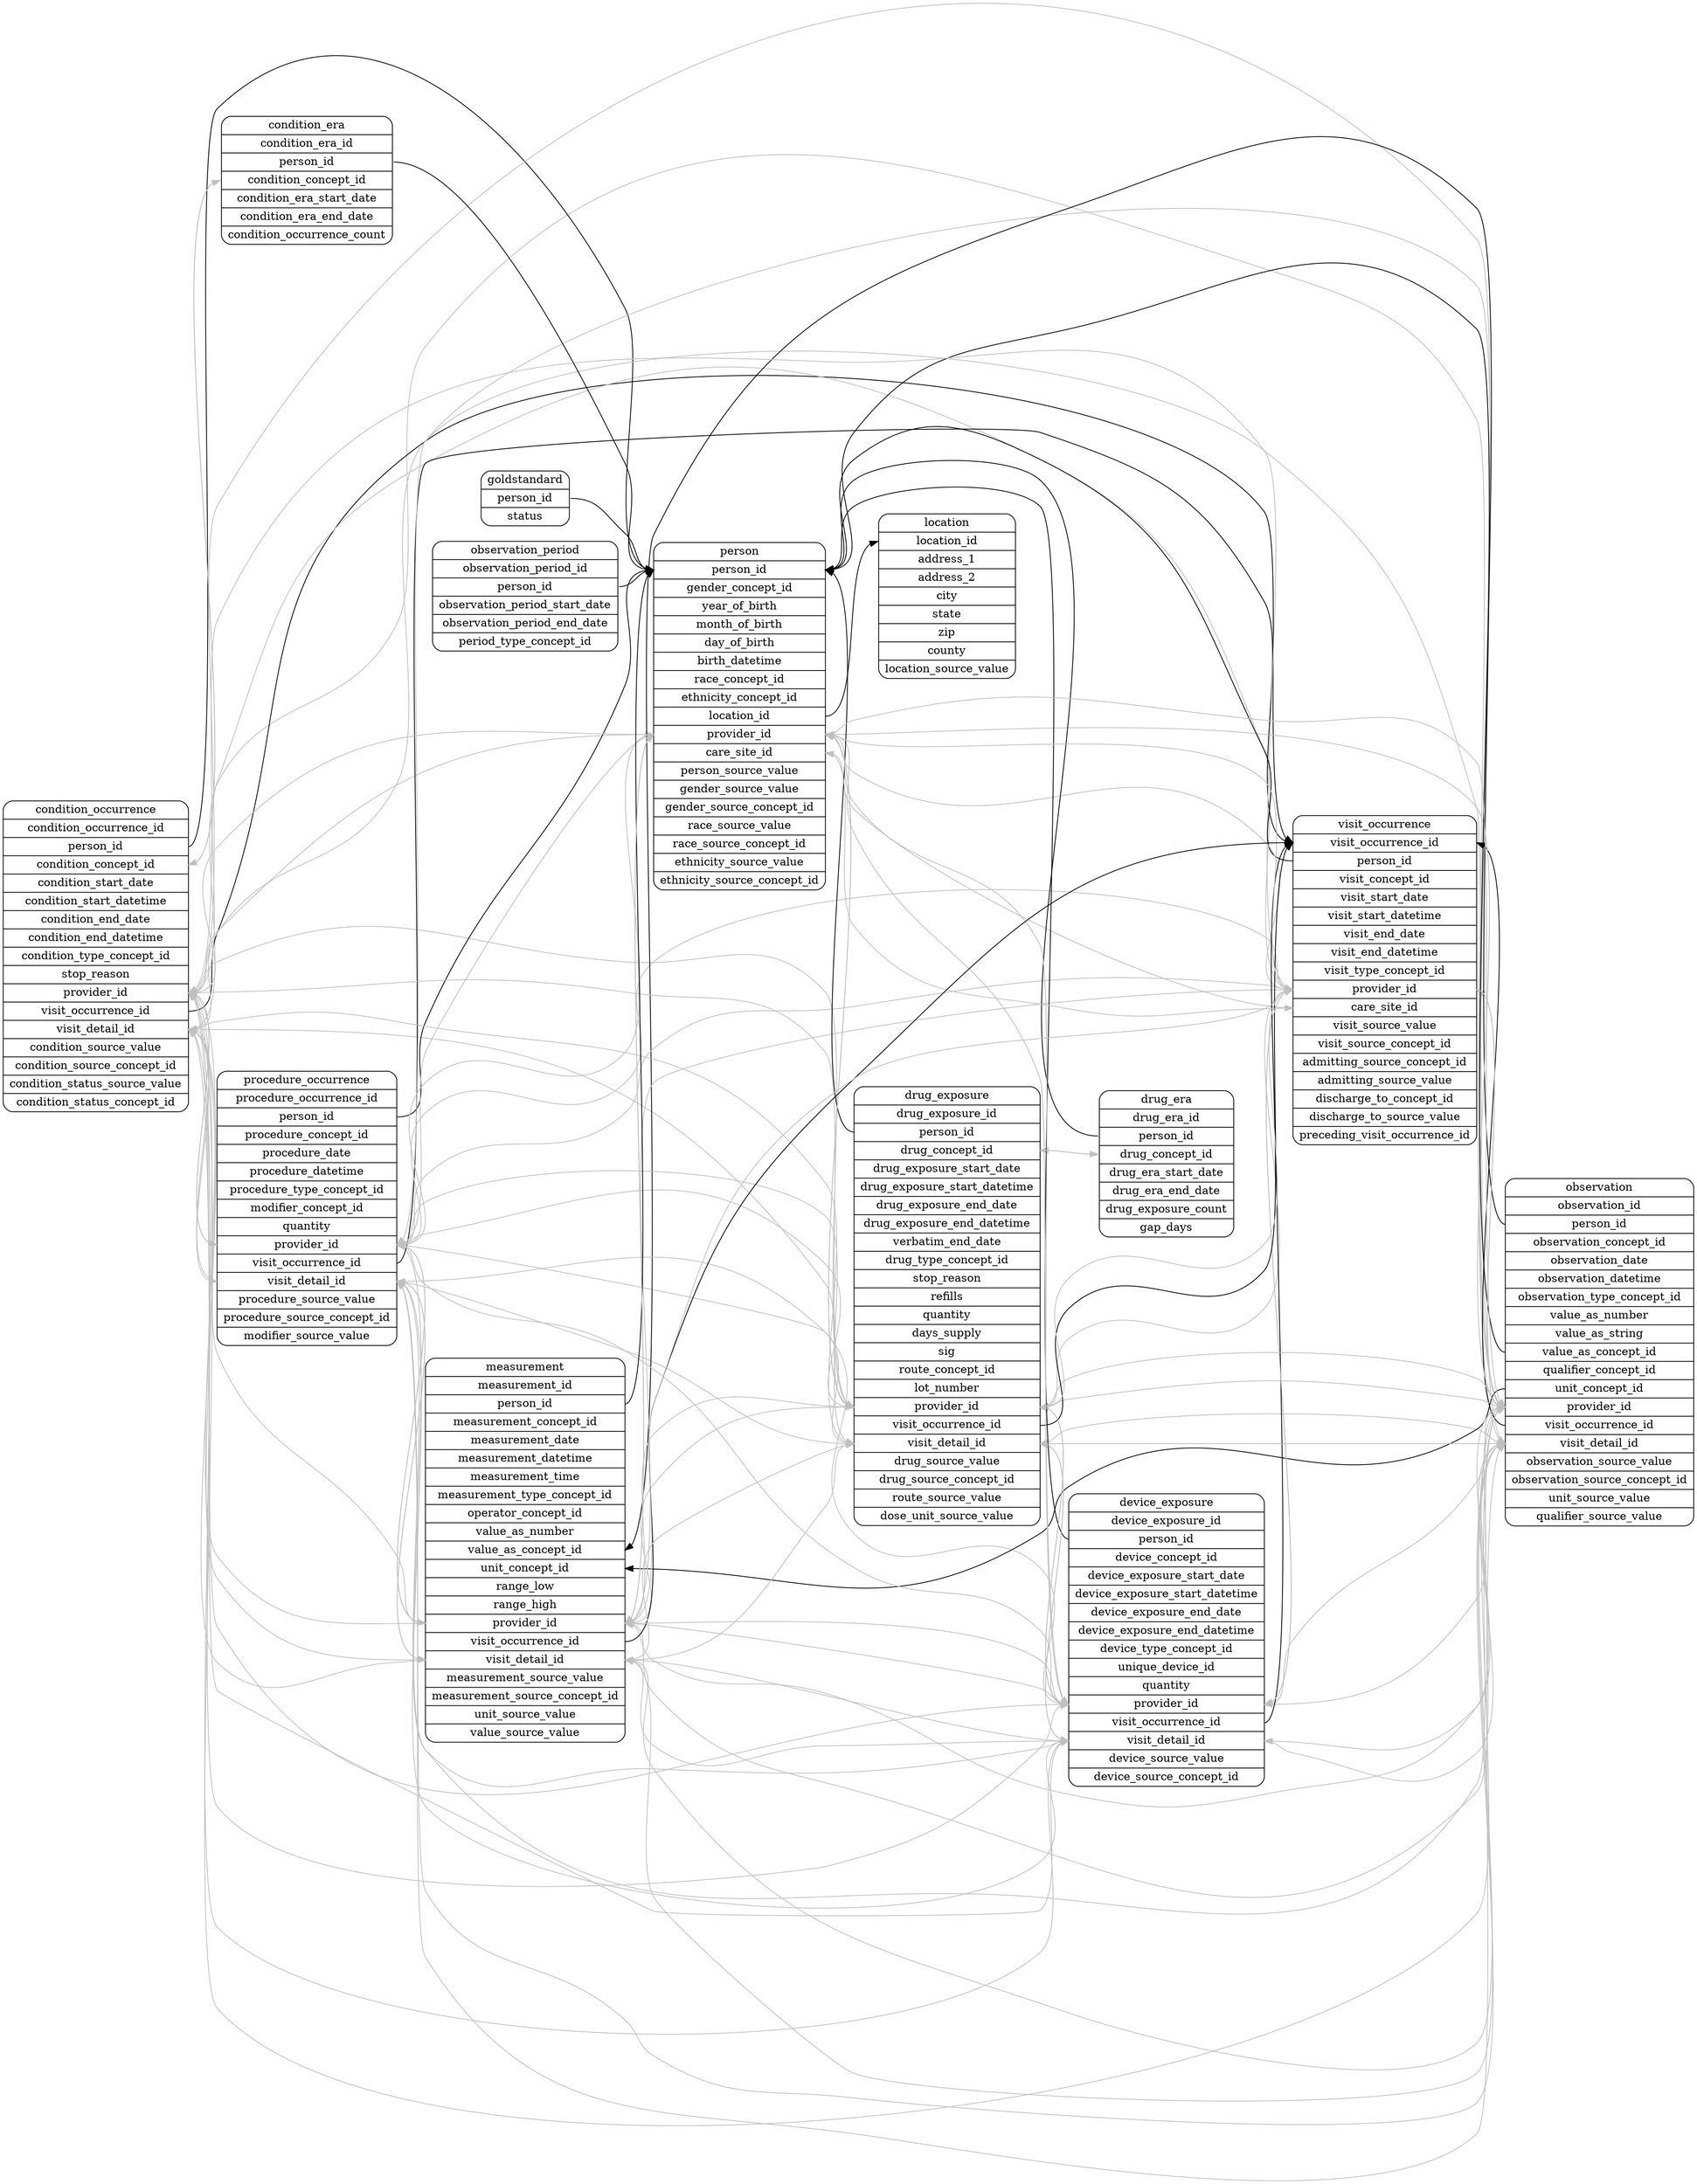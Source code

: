 digraph "table-columns.list" {
	rankdir = "LR"
	# nodes
	condition_occurrence[
		label = "condition_occurrence | <condition_occurrence_id> condition_occurrence_id | <person_id> person_id | <condition_concept_id> condition_concept_id | condition_start_date | condition_start_datetime | condition_end_date | condition_end_datetime | <condition_type_concept_id> condition_type_concept_id | stop_reason | <provider_id> provider_id | <visit_occurrence_id> visit_occurrence_id | <visit_detail_id> visit_detail_id | condition_source_value | <condition_source_concept_id> condition_source_concept_id | condition_status_source_value | <condition_status_concept_id> condition_status_concept_id"
		shape = "Mrecord"
	];
	procedure_occurrence[
		label = "procedure_occurrence | <procedure_occurrence_id> procedure_occurrence_id | <person_id> person_id | <procedure_concept_id> procedure_concept_id | procedure_date | procedure_datetime | <procedure_type_concept_id> procedure_type_concept_id | <modifier_concept_id> modifier_concept_id | quantity | <provider_id> provider_id | <visit_occurrence_id> visit_occurrence_id | <visit_detail_id> visit_detail_id | procedure_source_value | <procedure_source_concept_id> procedure_source_concept_id | modifier_source_value"
		shape = "Mrecord"
	];
	observation[
		label = "observation | <observation_id> observation_id | <person_id> person_id | <observation_concept_id> observation_concept_id | observation_date | observation_datetime | <observation_type_concept_id> observation_type_concept_id | value_as_number | value_as_string | <value_as_concept_id> value_as_concept_id | <qualifier_concept_id> qualifier_concept_id | <unit_concept_id> unit_concept_id | <provider_id> provider_id | <visit_occurrence_id> visit_occurrence_id | <visit_detail_id> visit_detail_id | observation_source_value | <observation_source_concept_id> observation_source_concept_id | unit_source_value | qualifier_source_value"
		shape = "Mrecord"
	];
	visit_occurrence[
		label = "visit_occurrence | <visit_occurrence_id> visit_occurrence_id | <person_id> person_id | <visit_concept_id> visit_concept_id | visit_start_date | visit_start_datetime | visit_end_date | visit_end_datetime | <visit_type_concept_id> visit_type_concept_id | <provider_id> provider_id | <care_site_id> care_site_id | visit_source_value | <visit_source_concept_id> visit_source_concept_id | <admitting_source_concept_id> admitting_source_concept_id | admitting_source_value | <discharge_to_concept_id> discharge_to_concept_id | discharge_to_source_value | <preceding_visit_occurrence_id> preceding_visit_occurrence_id"
		shape = "Mrecord"
	];
	location[
		label = "location | <location_id> location_id | address_1 | address_2 | city | state | zip | county | location_source_value"
		shape = "Mrecord"
	];
	observation_period[
		label = "observation_period | <observation_period_id> observation_period_id | <person_id> person_id | observation_period_start_date | observation_period_end_date | <period_type_concept_id> period_type_concept_id"
		shape = "Mrecord"
	];
	goldstandard[
		label = "goldstandard | <person_id> person_id | status"
		shape = "Mrecord"
	];
	drug_era[
		label = "drug_era | <drug_era_id> drug_era_id | <person_id> person_id | <drug_concept_id> drug_concept_id | drug_era_start_date | drug_era_end_date | drug_exposure_count | gap_days"
		shape = "Mrecord"
	];
	device_exposure[
		label = "device_exposure | <device_exposure_id> device_exposure_id | <person_id> person_id | <device_concept_id> device_concept_id | device_exposure_start_date | device_exposure_start_datetime | device_exposure_end_date | device_exposure_end_datetime | <device_type_concept_id> device_type_concept_id | <unique_device_id> unique_device_id | quantity | <provider_id> provider_id | <visit_occurrence_id> visit_occurrence_id | <visit_detail_id> visit_detail_id | device_source_value | <device_source_concept_id> device_source_concept_id"
		shape = "Mrecord"
	];
	drug_exposure[
		label = "drug_exposure | <drug_exposure_id> drug_exposure_id | <person_id> person_id | <drug_concept_id> drug_concept_id | drug_exposure_start_date | drug_exposure_start_datetime | drug_exposure_end_date | drug_exposure_end_datetime | verbatim_end_date | <drug_type_concept_id> drug_type_concept_id | stop_reason | refills | quantity | days_supply | sig | <route_concept_id> route_concept_id | lot_number | <provider_id> provider_id | <visit_occurrence_id> visit_occurrence_id | <visit_detail_id> visit_detail_id | drug_source_value | <drug_source_concept_id> drug_source_concept_id | route_source_value | dose_unit_source_value"
		shape = "Mrecord"
	];
	condition_era[
		label = "condition_era | <condition_era_id> condition_era_id | <person_id> person_id | <condition_concept_id> condition_concept_id | condition_era_start_date | condition_era_end_date | condition_occurrence_count"
		shape = "Mrecord"
	];
	person[
		label = "person | <person_id> person_id | <gender_concept_id> gender_concept_id | year_of_birth | month_of_birth | day_of_birth | birth_datetime | <race_concept_id> race_concept_id | <ethnicity_concept_id> ethnicity_concept_id | <location_id> location_id | <provider_id> provider_id | <care_site_id> care_site_id | person_source_value | gender_source_value | <gender_source_concept_id> gender_source_concept_id | race_source_value | <race_source_concept_id> race_source_concept_id | ethnicity_source_value | <ethnicity_source_concept_id> ethnicity_source_concept_id"
		shape = "Mrecord"
	];
	measurement[
		label = "measurement | <measurement_id> measurement_id | <person_id> person_id | <measurement_concept_id> measurement_concept_id | measurement_date | measurement_datetime | measurement_time | <measurement_type_concept_id> measurement_type_concept_id | <operator_concept_id> operator_concept_id | value_as_number | <value_as_concept_id> value_as_concept_id | <unit_concept_id> unit_concept_id | range_low | range_high | <provider_id> provider_id | <visit_occurrence_id> visit_occurrence_id | <visit_detail_id> visit_detail_id | measurement_source_value | <measurement_source_concept_id> measurement_source_concept_id | unit_source_value | value_source_value"
		shape = "Mrecord"
	];
	# directed edges  (foreign keys)
	condition_occurrence:person_id -> person:person_id;

	condition_occurrence:visit_occurrence_id -> visit_occurrence:visit_occurrence_id;

	procedure_occurrence:person_id -> person:person_id;

	procedure_occurrence:visit_occurrence_id -> visit_occurrence:visit_occurrence_id;

	observation:person_id -> person:person_id;

	observation:visit_occurrence_id -> visit_occurrence:visit_occurrence_id;

	visit_occurrence:person_id -> person:person_id;

	observation_period:person_id -> person:person_id;

	goldstandard:person_id -> person:person_id;

	drug_era:person_id -> person:person_id;

	device_exposure:person_id -> person:person_id;

	device_exposure:visit_occurrence_id -> visit_occurrence:visit_occurrence_id;

	drug_exposure:person_id -> person:person_id;

	drug_exposure:visit_occurrence_id -> visit_occurrence:visit_occurrence_id;

	condition_era:person_id -> person:person_id;

	person:location_id -> location:location_id;

	measurement:person_id -> person:person_id;

	measurement:visit_occurrence_id -> visit_occurrence:visit_occurrence_id;

	# casual/tenous edges (shared keys for FKs to tables not included?)
	condition_occurrence:condition_concept_id -> condition_era:condition_concept_id [color="gray"];

	condition_occurrence:provider_id -> procedure_occurrence:provider_id [color="gray"];

	condition_occurrence:provider_id -> observation:provider_id [color="gray"];

	condition_occurrence:provider_id -> visit_occurrence:provider_id [color="gray"];

	condition_occurrence:provider_id -> device_exposure:provider_id [color="gray"];

	condition_occurrence:provider_id -> drug_exposure:provider_id [color="gray"];

	condition_occurrence:provider_id -> person:provider_id [color="gray"];

	condition_occurrence:provider_id -> measurement:provider_id [color="gray"];

	condition_occurrence:visit_detail_id -> procedure_occurrence:visit_detail_id [color="gray"];

	condition_occurrence:visit_detail_id -> observation:visit_detail_id [color="gray"];

	condition_occurrence:visit_detail_id -> device_exposure:visit_detail_id [color="gray"];

	condition_occurrence:visit_detail_id -> drug_exposure:visit_detail_id [color="gray"];

	condition_occurrence:visit_detail_id -> measurement:visit_detail_id [color="gray"];

	procedure_occurrence:provider_id -> condition_occurrence:provider_id [color="gray"];

	procedure_occurrence:provider_id -> observation:provider_id [color="gray"];

	procedure_occurrence:provider_id -> visit_occurrence:provider_id [color="gray"];

	procedure_occurrence:provider_id -> device_exposure:provider_id [color="gray"];

	procedure_occurrence:provider_id -> drug_exposure:provider_id [color="gray"];

	procedure_occurrence:provider_id -> person:provider_id [color="gray"];

	procedure_occurrence:provider_id -> measurement:provider_id [color="gray"];

	procedure_occurrence:visit_detail_id -> condition_occurrence:visit_detail_id [color="gray"];

	procedure_occurrence:visit_detail_id -> observation:visit_detail_id [color="gray"];

	procedure_occurrence:visit_detail_id -> device_exposure:visit_detail_id [color="gray"];

	procedure_occurrence:visit_detail_id -> drug_exposure:visit_detail_id [color="gray"];

	procedure_occurrence:visit_detail_id -> measurement:visit_detail_id [color="gray"];

	observation:value_as_concept_id -> measurement:value_as_concept_id ;

	observation:unit_concept_id -> measurement:unit_concept_id ;

	observation:provider_id -> condition_occurrence:provider_id [color="gray"];

	observation:provider_id -> procedure_occurrence:provider_id [color="gray"];

	observation:provider_id -> visit_occurrence:provider_id [color="gray"];

	observation:provider_id -> device_exposure:provider_id [color="gray"];

	observation:provider_id -> drug_exposure:provider_id [color="gray"];

	observation:provider_id -> person:provider_id [color="gray"];

	observation:provider_id -> measurement:provider_id [color="gray"];

	observation:visit_detail_id -> condition_occurrence:visit_detail_id [color="gray"];

	observation:visit_detail_id -> procedure_occurrence:visit_detail_id [color="gray"];

	observation:visit_detail_id -> device_exposure:visit_detail_id [color="gray"];

	observation:visit_detail_id -> drug_exposure:visit_detail_id [color="gray"];

	observation:visit_detail_id -> measurement:visit_detail_id [color="gray"];

	visit_occurrence:provider_id -> condition_occurrence:provider_id [color="gray"];

	visit_occurrence:provider_id -> procedure_occurrence:provider_id [color="gray"];

	visit_occurrence:provider_id -> observation:provider_id [color="gray"];

	visit_occurrence:provider_id -> device_exposure:provider_id [color="gray"];

	visit_occurrence:provider_id -> drug_exposure:provider_id [color="gray"];

	visit_occurrence:provider_id -> person:provider_id [color="gray"];

	visit_occurrence:provider_id -> measurement:provider_id [color="gray"];

	visit_occurrence:care_site_id -> person:care_site_id [color="gray"];

	drug_era:drug_concept_id -> drug_exposure:drug_concept_id [color="gray"];

	device_exposure:provider_id -> condition_occurrence:provider_id [color="gray"];

	device_exposure:provider_id -> procedure_occurrence:provider_id [color="gray"];

	device_exposure:provider_id -> observation:provider_id [color="gray"];

	device_exposure:provider_id -> visit_occurrence:provider_id [color="gray"];

	device_exposure:provider_id -> drug_exposure:provider_id [color="gray"];

	device_exposure:provider_id -> person:provider_id [color="gray"];

	device_exposure:provider_id -> measurement:provider_id [color="gray"];

	device_exposure:visit_detail_id -> condition_occurrence:visit_detail_id [color="gray"];

	device_exposure:visit_detail_id -> procedure_occurrence:visit_detail_id [color="gray"];

	device_exposure:visit_detail_id -> observation:visit_detail_id [color="gray"];

	device_exposure:visit_detail_id -> drug_exposure:visit_detail_id [color="gray"];

	device_exposure:visit_detail_id -> measurement:visit_detail_id [color="gray"];

	drug_exposure:drug_concept_id -> drug_era:drug_concept_id [color="gray"];

	drug_exposure:provider_id -> condition_occurrence:provider_id [color="gray"];

	drug_exposure:provider_id -> procedure_occurrence:provider_id [color="gray"];

	drug_exposure:provider_id -> observation:provider_id [color="gray"];

	drug_exposure:provider_id -> visit_occurrence:provider_id [color="gray"];

	drug_exposure:provider_id -> device_exposure:provider_id [color="gray"];

	drug_exposure:provider_id -> person:provider_id [color="gray"];

	drug_exposure:provider_id -> measurement:provider_id [color="gray"];

	drug_exposure:visit_detail_id -> condition_occurrence:visit_detail_id [color="gray"];

	drug_exposure:visit_detail_id -> procedure_occurrence:visit_detail_id [color="gray"];

	drug_exposure:visit_detail_id -> observation:visit_detail_id [color="gray"];

	drug_exposure:visit_detail_id -> device_exposure:visit_detail_id [color="gray"];

	drug_exposure:visit_detail_id -> measurement:visit_detail_id [color="gray"];

	condition_era:condition_concept_id -> condition_occurrence:condition_concept_id [color="gray"];

	person:provider_id -> condition_occurrence:provider_id [color="gray"];

	person:provider_id -> procedure_occurrence:provider_id [color="gray"];

	person:provider_id -> observation:provider_id [color="gray"];

	person:provider_id -> visit_occurrence:provider_id [color="gray"];

	person:provider_id -> device_exposure:provider_id [color="gray"];

	person:provider_id -> drug_exposure:provider_id [color="gray"];

	person:provider_id -> measurement:provider_id [color="gray"];

	person:care_site_id -> visit_occurrence:care_site_id [color="gray"];

	measurement:provider_id -> condition_occurrence:provider_id [color="gray"];

	measurement:provider_id -> procedure_occurrence:provider_id [color="gray"];

	measurement:provider_id -> observation:provider_id [color="gray"];

	measurement:provider_id -> visit_occurrence:provider_id [color="gray"];

	measurement:provider_id -> device_exposure:provider_id [color="gray"];

	measurement:provider_id -> drug_exposure:provider_id [color="gray"];

	measurement:provider_id -> person:provider_id [color="gray"];

	measurement:visit_detail_id -> condition_occurrence:visit_detail_id [color="gray"];

	measurement:visit_detail_id -> procedure_occurrence:visit_detail_id [color="gray"];

	measurement:visit_detail_id -> observation:visit_detail_id [color="gray"];

	measurement:visit_detail_id -> device_exposure:visit_detail_id [color="gray"];

	measurement:visit_detail_id -> drug_exposure:visit_detail_id [color="gray"];


}
